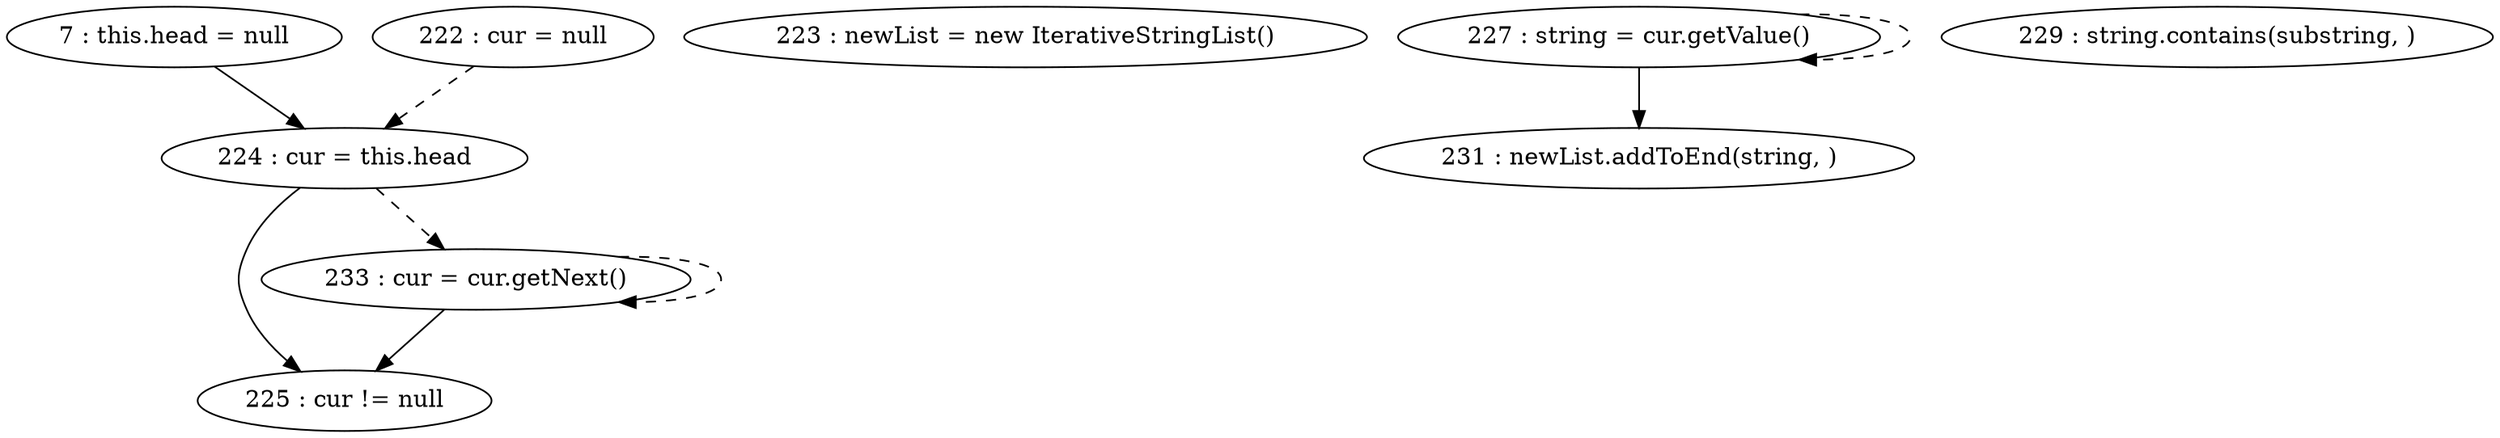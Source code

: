digraph G {
"7 : this.head = null"
"7 : this.head = null" -> "224 : cur = this.head"
"222 : cur = null"
"222 : cur = null" -> "224 : cur = this.head" [style=dashed]
"223 : newList = new IterativeStringList()"
"224 : cur = this.head"
"224 : cur = this.head" -> "225 : cur != null"
"224 : cur = this.head" -> "233 : cur = cur.getNext()" [style=dashed]
"225 : cur != null"
"227 : string = cur.getValue()"
"227 : string = cur.getValue()" -> "231 : newList.addToEnd(string, )"
"227 : string = cur.getValue()" -> "227 : string = cur.getValue()" [style=dashed]
"229 : string.contains(substring, )"
"231 : newList.addToEnd(string, )"
"233 : cur = cur.getNext()"
"233 : cur = cur.getNext()" -> "225 : cur != null"
"233 : cur = cur.getNext()" -> "233 : cur = cur.getNext()" [style=dashed]
"225 : cur != null"
}
